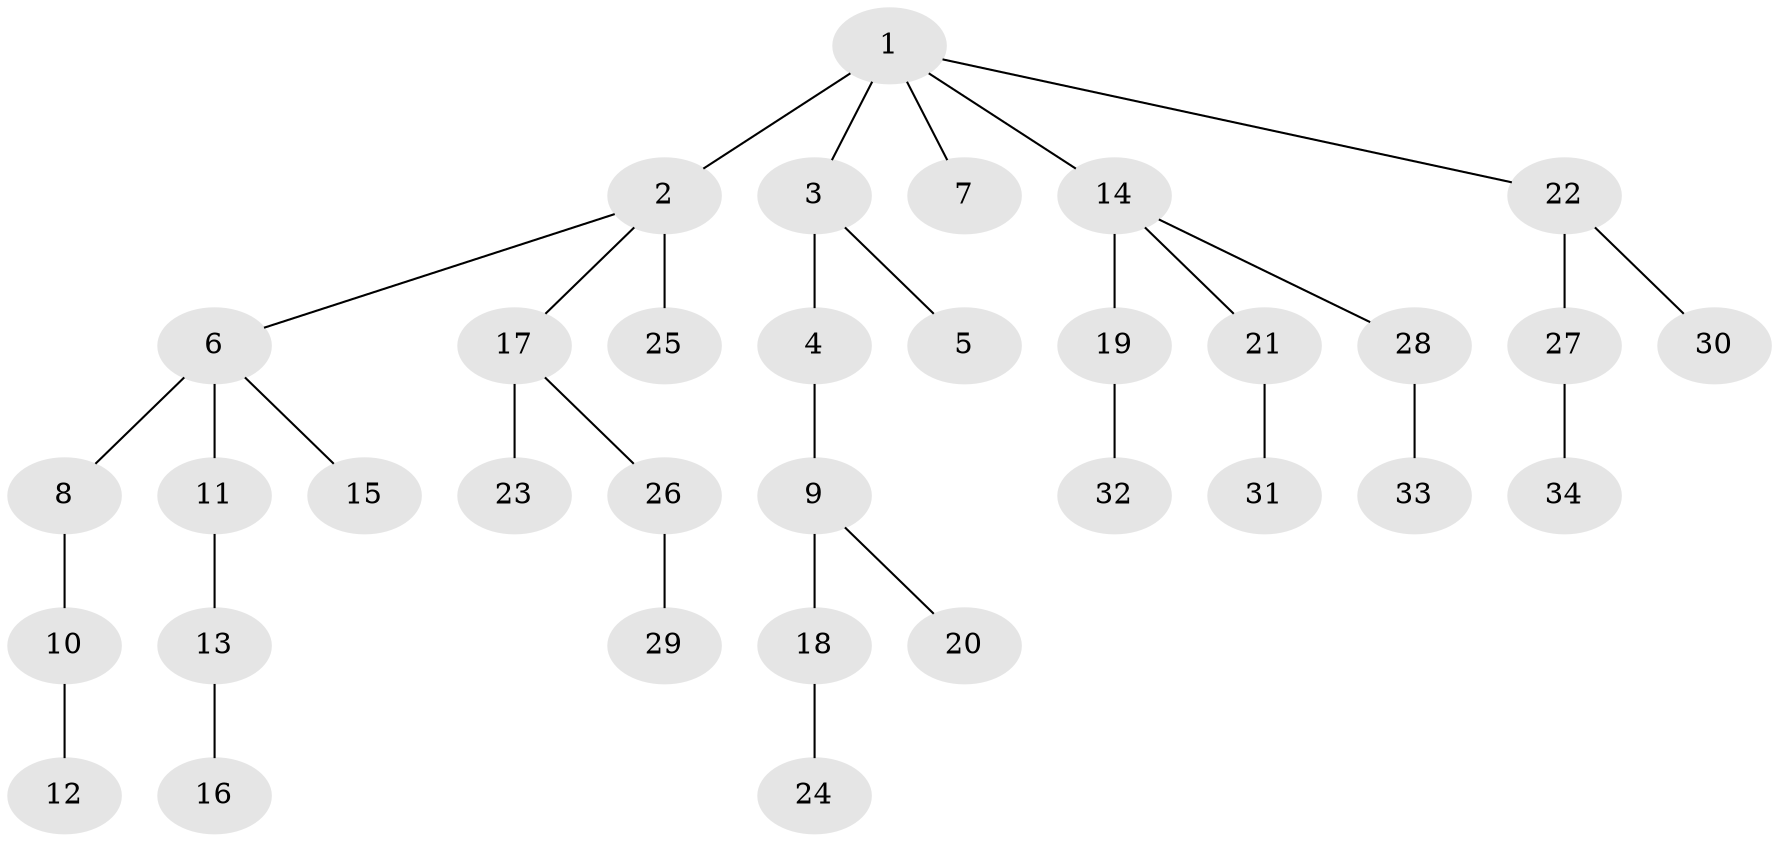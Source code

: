 // original degree distribution, {7: 0.015384615384615385, 4: 0.1076923076923077, 3: 0.1076923076923077, 1: 0.5538461538461539, 6: 0.03076923076923077, 2: 0.18461538461538463}
// Generated by graph-tools (version 1.1) at 2025/37/03/09/25 02:37:02]
// undirected, 34 vertices, 33 edges
graph export_dot {
graph [start="1"]
  node [color=gray90,style=filled];
  1;
  2;
  3;
  4;
  5;
  6;
  7;
  8;
  9;
  10;
  11;
  12;
  13;
  14;
  15;
  16;
  17;
  18;
  19;
  20;
  21;
  22;
  23;
  24;
  25;
  26;
  27;
  28;
  29;
  30;
  31;
  32;
  33;
  34;
  1 -- 2 [weight=2.0];
  1 -- 3 [weight=1.0];
  1 -- 7 [weight=1.0];
  1 -- 14 [weight=1.0];
  1 -- 22 [weight=1.0];
  2 -- 6 [weight=1.0];
  2 -- 17 [weight=1.0];
  2 -- 25 [weight=1.0];
  3 -- 4 [weight=1.0];
  3 -- 5 [weight=1.0];
  4 -- 9 [weight=1.0];
  6 -- 8 [weight=1.0];
  6 -- 11 [weight=2.0];
  6 -- 15 [weight=1.0];
  8 -- 10 [weight=1.0];
  9 -- 18 [weight=1.0];
  9 -- 20 [weight=1.0];
  10 -- 12 [weight=1.0];
  11 -- 13 [weight=1.0];
  13 -- 16 [weight=3.0];
  14 -- 19 [weight=2.0];
  14 -- 21 [weight=1.0];
  14 -- 28 [weight=1.0];
  17 -- 23 [weight=1.0];
  17 -- 26 [weight=1.0];
  18 -- 24 [weight=3.0];
  19 -- 32 [weight=1.0];
  21 -- 31 [weight=1.0];
  22 -- 27 [weight=1.0];
  22 -- 30 [weight=1.0];
  26 -- 29 [weight=1.0];
  27 -- 34 [weight=1.0];
  28 -- 33 [weight=1.0];
}
